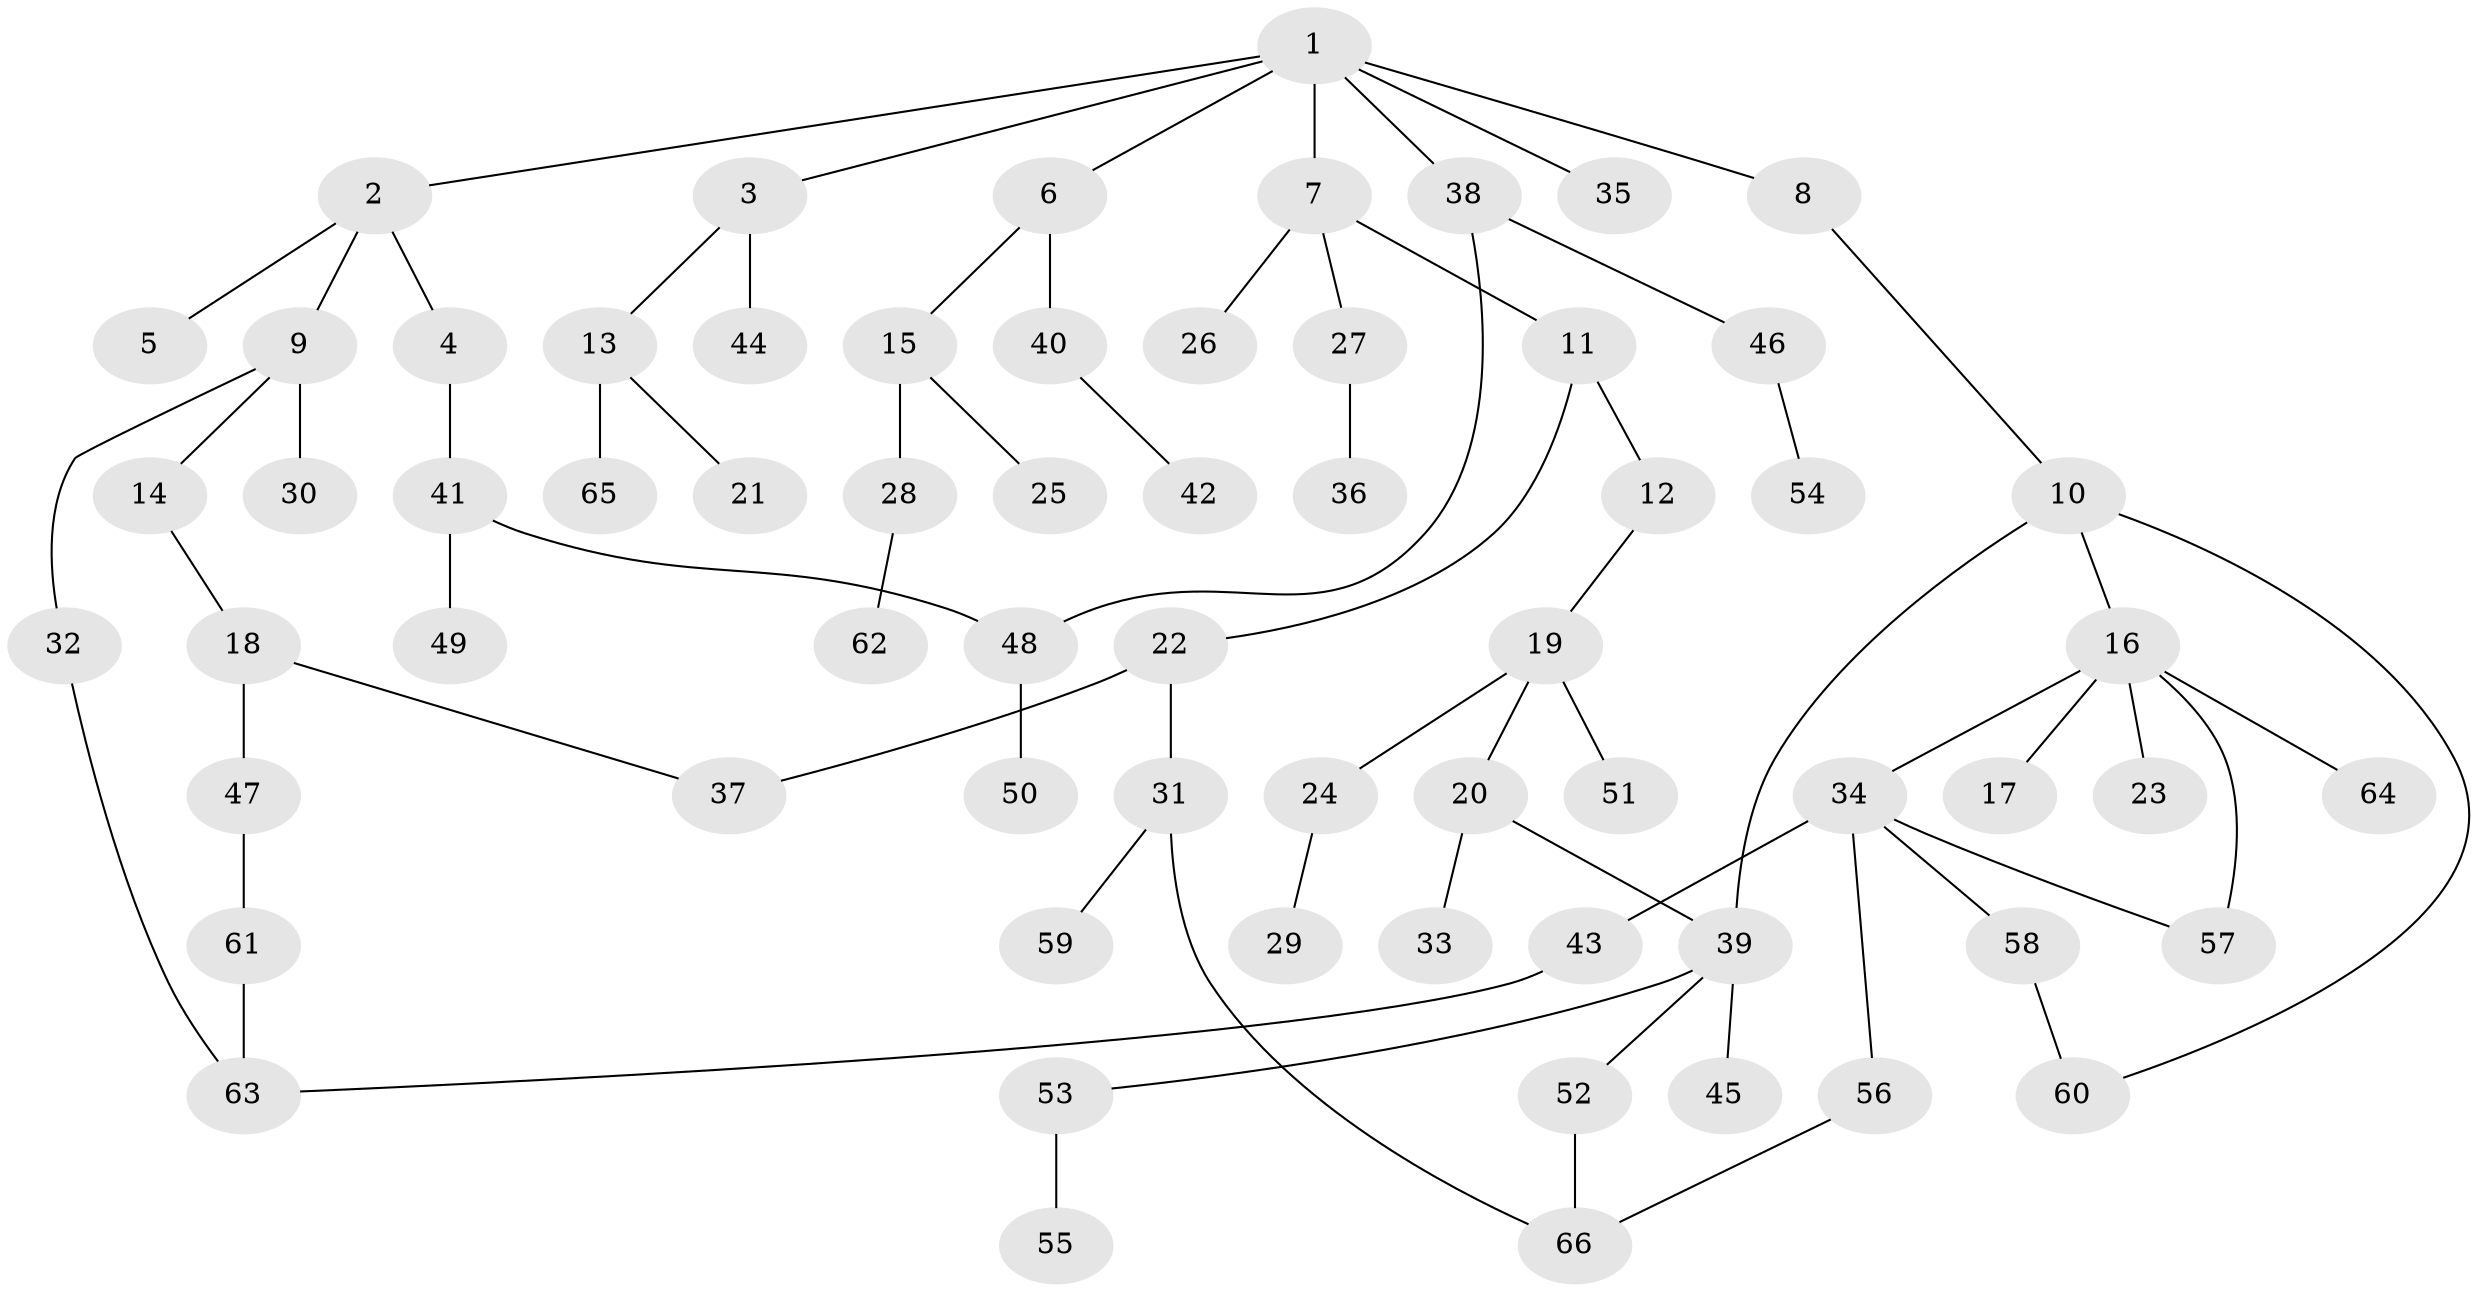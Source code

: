 // Generated by graph-tools (version 1.1) at 2025/41/03/09/25 04:41:44]
// undirected, 66 vertices, 74 edges
graph export_dot {
graph [start="1"]
  node [color=gray90,style=filled];
  1;
  2;
  3;
  4;
  5;
  6;
  7;
  8;
  9;
  10;
  11;
  12;
  13;
  14;
  15;
  16;
  17;
  18;
  19;
  20;
  21;
  22;
  23;
  24;
  25;
  26;
  27;
  28;
  29;
  30;
  31;
  32;
  33;
  34;
  35;
  36;
  37;
  38;
  39;
  40;
  41;
  42;
  43;
  44;
  45;
  46;
  47;
  48;
  49;
  50;
  51;
  52;
  53;
  54;
  55;
  56;
  57;
  58;
  59;
  60;
  61;
  62;
  63;
  64;
  65;
  66;
  1 -- 2;
  1 -- 3;
  1 -- 6;
  1 -- 7;
  1 -- 8;
  1 -- 35;
  1 -- 38;
  2 -- 4;
  2 -- 5;
  2 -- 9;
  3 -- 13;
  3 -- 44;
  4 -- 41;
  6 -- 15;
  6 -- 40;
  7 -- 11;
  7 -- 26;
  7 -- 27;
  8 -- 10;
  9 -- 14;
  9 -- 30;
  9 -- 32;
  10 -- 16;
  10 -- 39;
  10 -- 60;
  11 -- 12;
  11 -- 22;
  12 -- 19;
  13 -- 21;
  13 -- 65;
  14 -- 18;
  15 -- 25;
  15 -- 28;
  16 -- 17;
  16 -- 23;
  16 -- 34;
  16 -- 57;
  16 -- 64;
  18 -- 47;
  18 -- 37;
  19 -- 20;
  19 -- 24;
  19 -- 51;
  20 -- 33;
  20 -- 39;
  22 -- 31;
  22 -- 37;
  24 -- 29;
  27 -- 36;
  28 -- 62;
  31 -- 59;
  31 -- 66;
  32 -- 63;
  34 -- 43;
  34 -- 56;
  34 -- 58;
  34 -- 57;
  38 -- 46;
  38 -- 48;
  39 -- 45;
  39 -- 52;
  39 -- 53;
  40 -- 42;
  41 -- 48;
  41 -- 49;
  43 -- 63;
  46 -- 54;
  47 -- 61;
  48 -- 50;
  52 -- 66;
  53 -- 55;
  56 -- 66;
  58 -- 60;
  61 -- 63;
}
